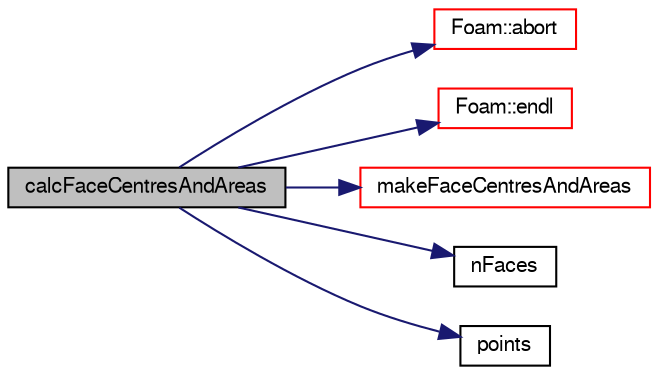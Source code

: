 digraph "calcFaceCentresAndAreas"
{
  bgcolor="transparent";
  edge [fontname="FreeSans",fontsize="10",labelfontname="FreeSans",labelfontsize="10"];
  node [fontname="FreeSans",fontsize="10",shape=record];
  rankdir="LR";
  Node23 [label="calcFaceCentresAndAreas",height=0.2,width=0.4,color="black", fillcolor="grey75", style="filled", fontcolor="black"];
  Node23 -> Node24 [color="midnightblue",fontsize="10",style="solid",fontname="FreeSans"];
  Node24 [label="Foam::abort",height=0.2,width=0.4,color="red",URL="$a21124.html#a447107a607d03e417307c203fa5fb44b"];
  Node23 -> Node32 [color="midnightblue",fontsize="10",style="solid",fontname="FreeSans"];
  Node32 [label="Foam::endl",height=0.2,width=0.4,color="red",URL="$a21124.html#a2db8fe02a0d3909e9351bb4275b23ce4",tooltip="Add newline and flush stream. "];
  Node23 -> Node67 [color="midnightblue",fontsize="10",style="solid",fontname="FreeSans"];
  Node67 [label="makeFaceCentresAndAreas",height=0.2,width=0.4,color="red",URL="$a27530.html#a4925b70eed5a8306297759fcf4afa008"];
  Node23 -> Node74 [color="midnightblue",fontsize="10",style="solid",fontname="FreeSans"];
  Node74 [label="nFaces",height=0.2,width=0.4,color="black",URL="$a27530.html#abe602c985a3c9ffa67176e969e77ca6f"];
  Node23 -> Node75 [color="midnightblue",fontsize="10",style="solid",fontname="FreeSans"];
  Node75 [label="points",height=0.2,width=0.4,color="black",URL="$a27530.html#ad0e408ab3f867b58e419eb1cd8c2dbb6",tooltip="Return mesh points. "];
}
